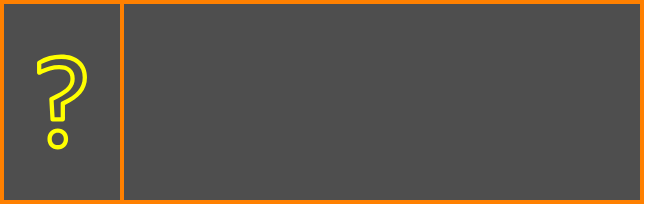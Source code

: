 <mxfile version="17.4.3" type="github">
  <diagram id="g_uBtgWGdsZ8J2s2HgY-" name="Page-1">
    <mxGraphModel dx="413" dy="207" grid="1" gridSize="10" guides="1" tooltips="1" connect="1" arrows="1" fold="1" page="1" pageScale="1" pageWidth="827" pageHeight="1169" math="0" shadow="0">
      <root>
        <mxCell id="0" />
        <mxCell id="1" parent="0" />
        <mxCell id="209vXb02PxXr-r3k41Mn-1" value="" style="rounded=0;whiteSpace=wrap;html=1;strokeColor=none;strokeWidth=2;fillColor=#030303;opacity=70;" vertex="1" parent="1">
          <mxGeometry x="120" y="40" width="320" height="100" as="geometry" />
        </mxCell>
        <mxCell id="skTyjtJtrHfDFfwtRElK-1" value="" style="rounded=0;whiteSpace=wrap;html=1;strokeWidth=2;fillColor=none;strokeColor=#FF8000;" parent="1" vertex="1">
          <mxGeometry x="120" y="40" width="320" height="100" as="geometry" />
        </mxCell>
        <mxCell id="skTyjtJtrHfDFfwtRElK-4" value="" style="rounded=0;whiteSpace=wrap;html=1;strokeWidth=2;fillColor=none;strokeColor=#FF8000;" parent="1" vertex="1">
          <mxGeometry x="120" y="40" width="60" height="100" as="geometry" />
        </mxCell>
        <mxCell id="skTyjtJtrHfDFfwtRElK-3" value="" style="sketch=0;outlineConnect=0;fontColor=#232F3E;gradientColor=none;fillColor=#FFFF00;strokeColor=none;dashed=0;verticalLabelPosition=bottom;verticalAlign=top;align=center;html=1;fontSize=12;fontStyle=0;aspect=fixed;pointerEvents=1;shape=mxgraph.aws4.question;" parent="1" vertex="1">
          <mxGeometry x="137.52" y="66.25" width="24.97" height="47.5" as="geometry" />
        </mxCell>
      </root>
    </mxGraphModel>
  </diagram>
</mxfile>
